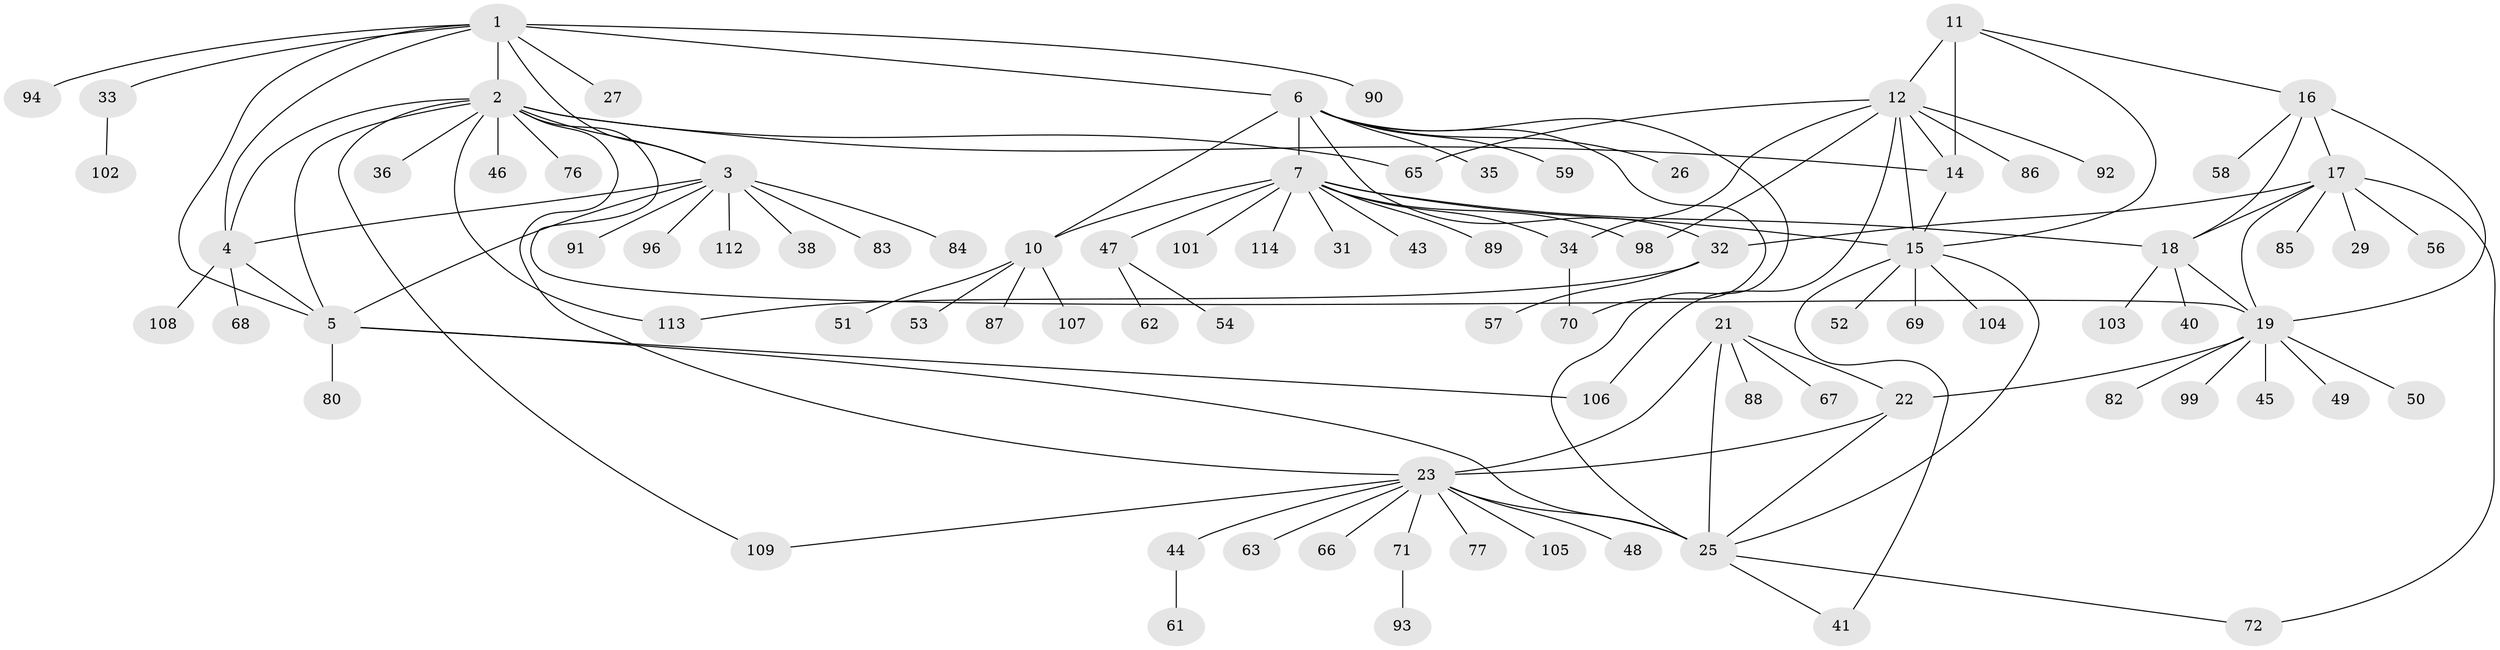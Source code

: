 // original degree distribution, {10: 0.03508771929824561, 13: 0.008771929824561403, 11: 0.017543859649122806, 7: 0.07894736842105263, 8: 0.043859649122807015, 5: 0.017543859649122806, 6: 0.017543859649122806, 9: 0.008771929824561403, 1: 0.6052631578947368, 2: 0.14912280701754385, 4: 0.017543859649122806}
// Generated by graph-tools (version 1.1) at 2025/11/02/27/25 16:11:35]
// undirected, 90 vertices, 122 edges
graph export_dot {
graph [start="1"]
  node [color=gray90,style=filled];
  1 [super="+60"];
  2 [super="+73"];
  3 [super="+74"];
  4 [super="+30"];
  5 [super="+81"];
  6 [super="+8"];
  7 [super="+9"];
  10 [super="+42"];
  11;
  12 [super="+13"];
  14 [super="+28"];
  15 [super="+55"];
  16 [super="+100"];
  17 [super="+39"];
  18 [super="+37"];
  19 [super="+20"];
  21 [super="+111"];
  22 [super="+75"];
  23 [super="+24"];
  25;
  26;
  27;
  29;
  31;
  32 [super="+95"];
  33;
  34 [super="+97"];
  35;
  36 [super="+79"];
  38;
  40;
  41;
  43;
  44;
  45;
  46;
  47 [super="+64"];
  48;
  49 [super="+78"];
  50;
  51;
  52;
  53;
  54;
  56;
  57;
  58;
  59;
  61;
  62;
  63;
  65;
  66;
  67;
  68;
  69;
  70;
  71;
  72;
  76;
  77;
  80;
  82;
  83;
  84;
  85;
  86;
  87;
  88;
  89;
  90;
  91;
  92;
  93;
  94;
  96;
  98;
  99;
  101;
  102 [super="+110"];
  103;
  104;
  105;
  106;
  107;
  108;
  109;
  112;
  113;
  114;
  1 -- 2;
  1 -- 3;
  1 -- 4;
  1 -- 5;
  1 -- 6;
  1 -- 27;
  1 -- 33;
  1 -- 90;
  1 -- 94;
  2 -- 3;
  2 -- 4;
  2 -- 5;
  2 -- 14;
  2 -- 36;
  2 -- 46;
  2 -- 65;
  2 -- 76;
  2 -- 109;
  2 -- 113;
  2 -- 23;
  2 -- 19;
  3 -- 4;
  3 -- 5;
  3 -- 38;
  3 -- 83;
  3 -- 84;
  3 -- 91;
  3 -- 96;
  3 -- 112;
  4 -- 5;
  4 -- 68;
  4 -- 108;
  5 -- 25;
  5 -- 80;
  5 -- 106;
  6 -- 7 [weight=4];
  6 -- 10 [weight=2];
  6 -- 26;
  6 -- 32;
  6 -- 35;
  6 -- 70;
  6 -- 25;
  6 -- 59;
  7 -- 10 [weight=2];
  7 -- 15;
  7 -- 18;
  7 -- 34;
  7 -- 43;
  7 -- 47;
  7 -- 98;
  7 -- 114;
  7 -- 101;
  7 -- 89;
  7 -- 31;
  10 -- 51;
  10 -- 53;
  10 -- 87;
  10 -- 107;
  11 -- 12 [weight=2];
  11 -- 14;
  11 -- 15;
  11 -- 16;
  12 -- 14 [weight=2];
  12 -- 15 [weight=2];
  12 -- 34;
  12 -- 86;
  12 -- 106;
  12 -- 65;
  12 -- 98;
  12 -- 92;
  14 -- 15;
  15 -- 25;
  15 -- 41;
  15 -- 52;
  15 -- 69;
  15 -- 104;
  16 -- 17;
  16 -- 18;
  16 -- 19 [weight=2];
  16 -- 58;
  17 -- 18;
  17 -- 19 [weight=2];
  17 -- 29;
  17 -- 32;
  17 -- 56;
  17 -- 72;
  17 -- 85;
  18 -- 19 [weight=2];
  18 -- 40;
  18 -- 103;
  19 -- 22;
  19 -- 50;
  19 -- 99;
  19 -- 49;
  19 -- 82;
  19 -- 45;
  21 -- 22;
  21 -- 23 [weight=2];
  21 -- 25;
  21 -- 67;
  21 -- 88;
  22 -- 23 [weight=2];
  22 -- 25;
  23 -- 25 [weight=2];
  23 -- 44;
  23 -- 77;
  23 -- 105;
  23 -- 66;
  23 -- 71;
  23 -- 109;
  23 -- 48;
  23 -- 63;
  25 -- 41;
  25 -- 72;
  32 -- 57;
  32 -- 113;
  33 -- 102;
  34 -- 70;
  44 -- 61;
  47 -- 54;
  47 -- 62;
  71 -- 93;
}
